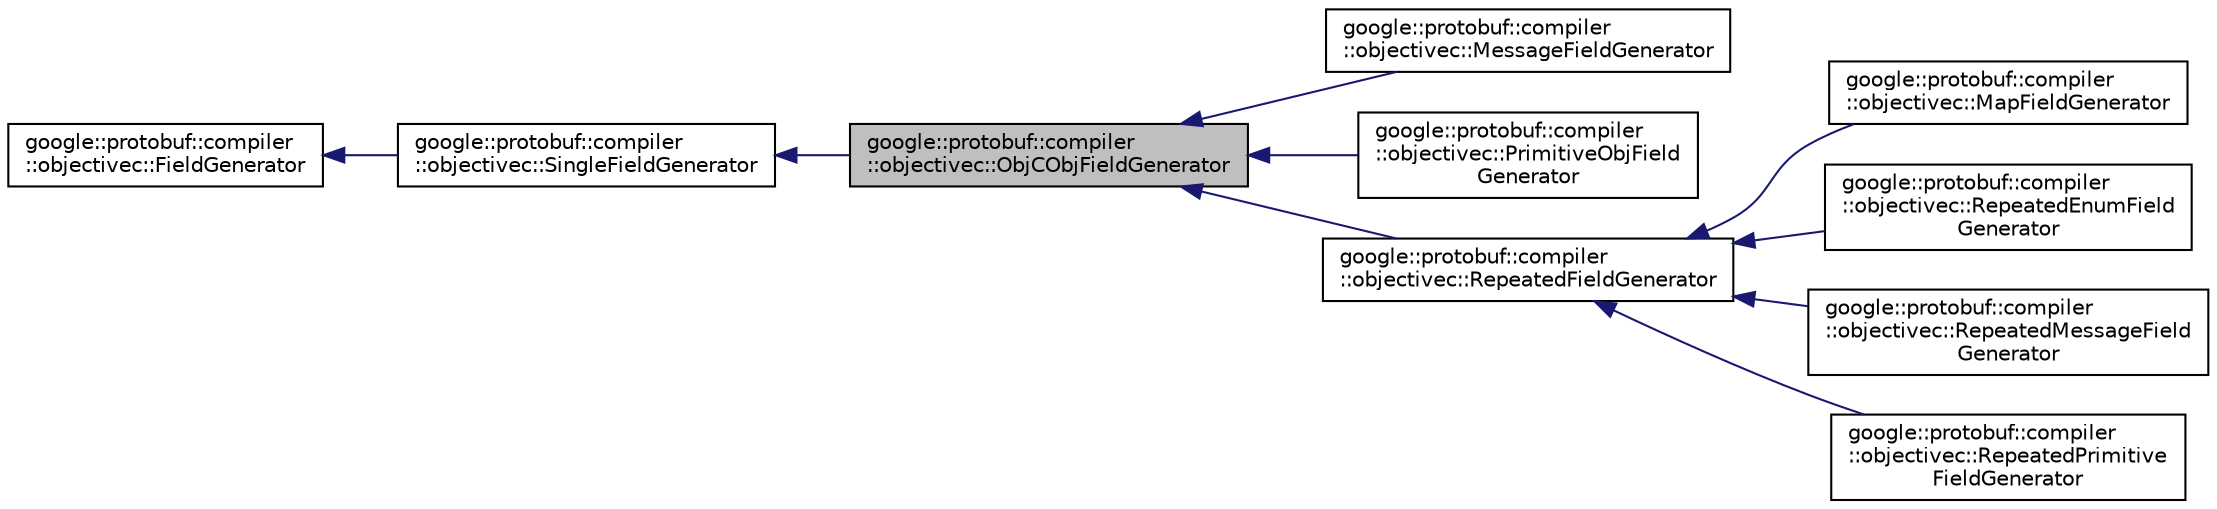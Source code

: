 digraph "google::protobuf::compiler::objectivec::ObjCObjFieldGenerator"
{
 // LATEX_PDF_SIZE
  edge [fontname="Helvetica",fontsize="10",labelfontname="Helvetica",labelfontsize="10"];
  node [fontname="Helvetica",fontsize="10",shape=record];
  rankdir="LR";
  Node1 [label="google::protobuf::compiler\l::objectivec::ObjCObjFieldGenerator",height=0.2,width=0.4,color="black", fillcolor="grey75", style="filled", fontcolor="black",tooltip=" "];
  Node2 -> Node1 [dir="back",color="midnightblue",fontsize="10",style="solid",fontname="Helvetica"];
  Node2 [label="google::protobuf::compiler\l::objectivec::SingleFieldGenerator",height=0.2,width=0.4,color="black", fillcolor="white", style="filled",URL="$classgoogle_1_1protobuf_1_1compiler_1_1objectivec_1_1SingleFieldGenerator.html",tooltip=" "];
  Node3 -> Node2 [dir="back",color="midnightblue",fontsize="10",style="solid",fontname="Helvetica"];
  Node3 [label="google::protobuf::compiler\l::objectivec::FieldGenerator",height=0.2,width=0.4,color="black", fillcolor="white", style="filled",URL="$classgoogle_1_1protobuf_1_1compiler_1_1objectivec_1_1FieldGenerator.html",tooltip=" "];
  Node1 -> Node4 [dir="back",color="midnightblue",fontsize="10",style="solid",fontname="Helvetica"];
  Node4 [label="google::protobuf::compiler\l::objectivec::MessageFieldGenerator",height=0.2,width=0.4,color="black", fillcolor="white", style="filled",URL="$classgoogle_1_1protobuf_1_1compiler_1_1objectivec_1_1MessageFieldGenerator.html",tooltip=" "];
  Node1 -> Node5 [dir="back",color="midnightblue",fontsize="10",style="solid",fontname="Helvetica"];
  Node5 [label="google::protobuf::compiler\l::objectivec::PrimitiveObjField\lGenerator",height=0.2,width=0.4,color="black", fillcolor="white", style="filled",URL="$classgoogle_1_1protobuf_1_1compiler_1_1objectivec_1_1PrimitiveObjFieldGenerator.html",tooltip=" "];
  Node1 -> Node6 [dir="back",color="midnightblue",fontsize="10",style="solid",fontname="Helvetica"];
  Node6 [label="google::protobuf::compiler\l::objectivec::RepeatedFieldGenerator",height=0.2,width=0.4,color="black", fillcolor="white", style="filled",URL="$classgoogle_1_1protobuf_1_1compiler_1_1objectivec_1_1RepeatedFieldGenerator.html",tooltip=" "];
  Node6 -> Node7 [dir="back",color="midnightblue",fontsize="10",style="solid",fontname="Helvetica"];
  Node7 [label="google::protobuf::compiler\l::objectivec::MapFieldGenerator",height=0.2,width=0.4,color="black", fillcolor="white", style="filled",URL="$classgoogle_1_1protobuf_1_1compiler_1_1objectivec_1_1MapFieldGenerator.html",tooltip=" "];
  Node6 -> Node8 [dir="back",color="midnightblue",fontsize="10",style="solid",fontname="Helvetica"];
  Node8 [label="google::protobuf::compiler\l::objectivec::RepeatedEnumField\lGenerator",height=0.2,width=0.4,color="black", fillcolor="white", style="filled",URL="$classgoogle_1_1protobuf_1_1compiler_1_1objectivec_1_1RepeatedEnumFieldGenerator.html",tooltip=" "];
  Node6 -> Node9 [dir="back",color="midnightblue",fontsize="10",style="solid",fontname="Helvetica"];
  Node9 [label="google::protobuf::compiler\l::objectivec::RepeatedMessageField\lGenerator",height=0.2,width=0.4,color="black", fillcolor="white", style="filled",URL="$classgoogle_1_1protobuf_1_1compiler_1_1objectivec_1_1RepeatedMessageFieldGenerator.html",tooltip=" "];
  Node6 -> Node10 [dir="back",color="midnightblue",fontsize="10",style="solid",fontname="Helvetica"];
  Node10 [label="google::protobuf::compiler\l::objectivec::RepeatedPrimitive\lFieldGenerator",height=0.2,width=0.4,color="black", fillcolor="white", style="filled",URL="$classgoogle_1_1protobuf_1_1compiler_1_1objectivec_1_1RepeatedPrimitiveFieldGenerator.html",tooltip=" "];
}
